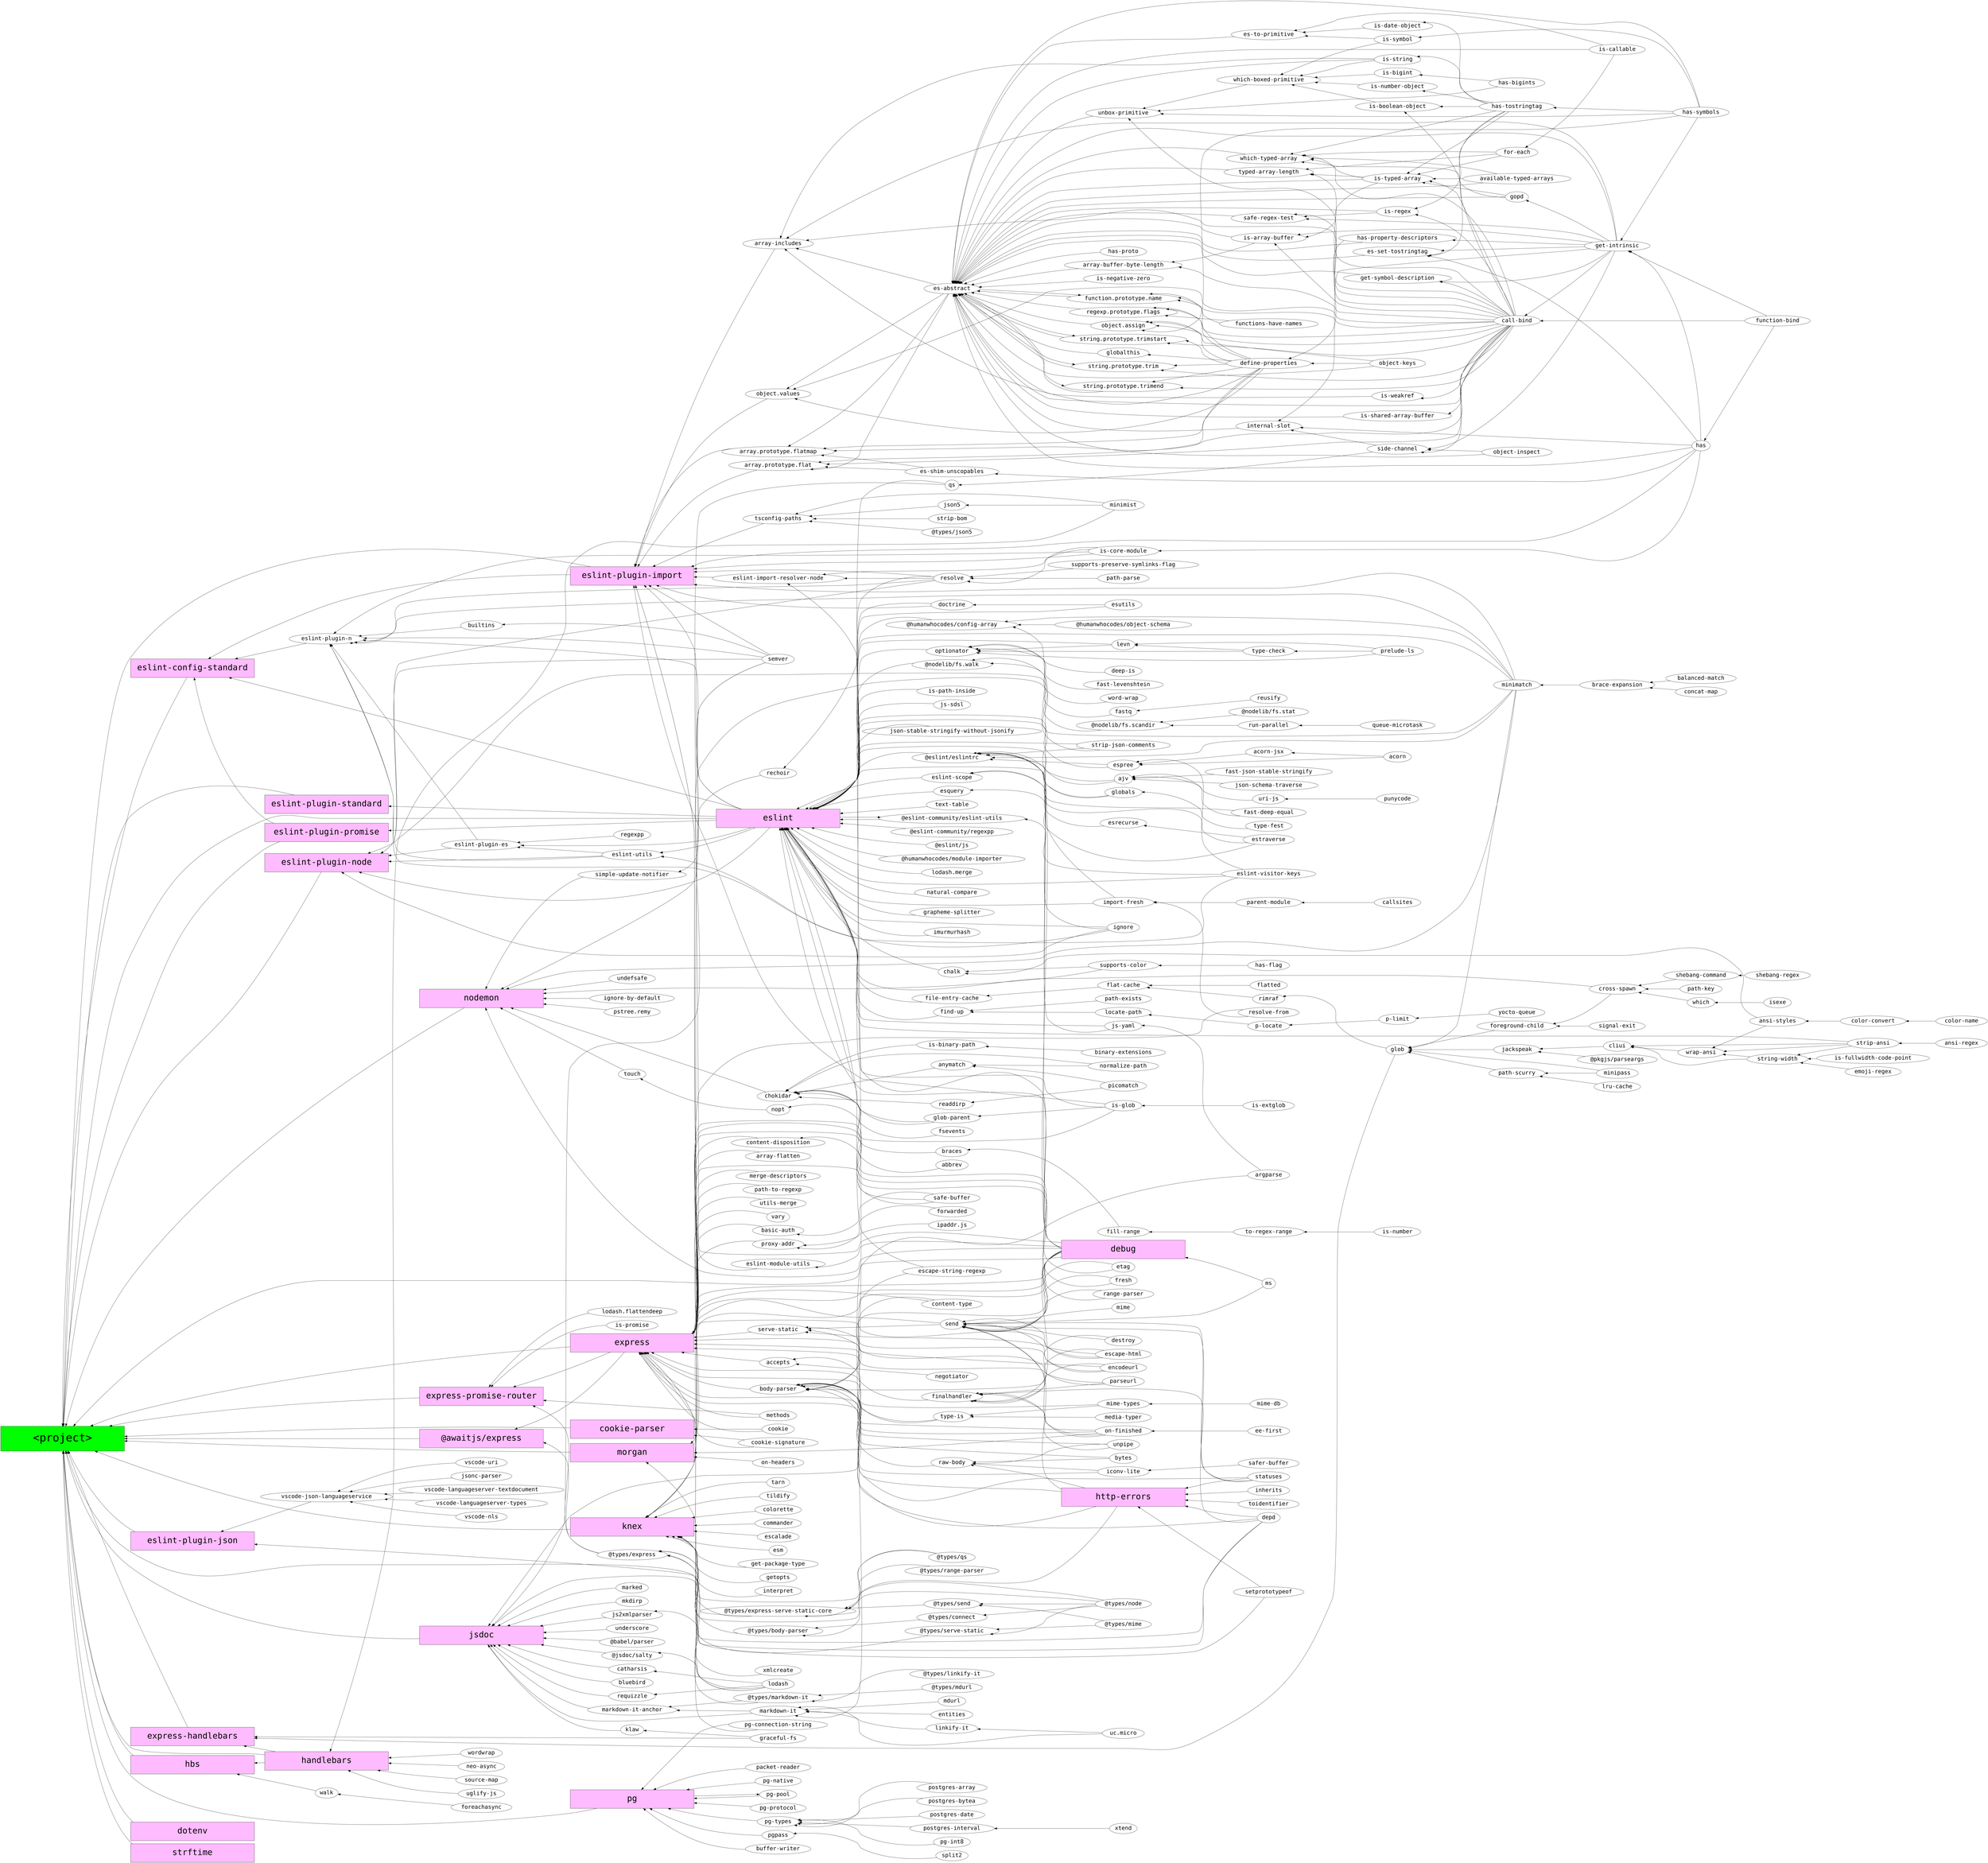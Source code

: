 digraph NPMPackage {
  node [fontsize=18, width=1.0, fontname="Courier", fontsize=32, shape=ellipse]
  edge [arrowsize=1.5]

  rankdir=LR
  layout="dot" // try "dot", "neato", "fdp", "circo", "twopi"

  edge [dir=back] // Reverse direction of edges
  // edge [dir=none] // Make graph undirected
  subgraph top_level_dependencies {
    node [style=filled, fillcolor=plum1, fontcolor=black, height=1.5, width=10.0, fontsize=48, shape=rectangle]
    "<project>" [fillcolor=green, height=2.0, width=10.0, fontsize=64]
    "<project>" -> {

      "@awaitjs/express",
      "cookie-parser",
      "debug",
      "dotenv",
      "eslint",
      "eslint-config-standard",
      "eslint-plugin-import",
      "eslint-plugin-json",
      "eslint-plugin-node",
      "eslint-plugin-promise",
      "eslint-plugin-standard",
      "express","express-handlebars",
      "express-promise-router",
      "handlebars",
      "hbs",
      "http-errors",
      "jsdoc",
      "knex",
      "morgan",
      "nodemon",
      "pg",
      "strftime"
    }
  }

  subgraph internal_dependencies {
    "@awaitjs/express" -> {"@types/express","express"}
    "@babel/parser" -> {}
    "@eslint-community/eslint-utils" -> {"eslint","eslint-visitor-keys"}
    "@eslint-community/regexpp" -> {}
    "@eslint/eslintrc" -> {"ajv","debug","espree","globals","ignore","import-fresh","js-yaml","minimatch","strip-json-comments"}
    "@eslint/js" -> {}
    "@humanwhocodes/config-array" -> {"@humanwhocodes/object-schema","debug","minimatch"}
    "@humanwhocodes/module-importer" -> {}
    "@humanwhocodes/object-schema" -> {}
    "@jsdoc/salty" -> {"lodash"}
    "@nodelib/fs.scandir" -> {"@nodelib/fs.stat","run-parallel"}
    "@nodelib/fs.stat" -> {}
    "@nodelib/fs.walk" -> {"@nodelib/fs.scandir","fastq"}
    "@pkgjs/parseargs" -> {}
    "@types/body-parser" -> {"@types/connect","@types/node"}
    "@types/connect" -> {"@types/node"}
    "@types/express" -> {"@types/body-parser","@types/express-serve-static-core","@types/qs","@types/serve-static"}
    "@types/express-serve-static-core" -> {"@types/node","@types/qs","@types/range-parser","@types/send"}
    "@types/json5" -> {}
    "@types/linkify-it" -> {}
    "@types/markdown-it" -> {"@types/linkify-it","@types/mdurl"}
    "@types/mdurl" -> {}
    "@types/mime" -> {}
    "@types/node" -> {}
    "@types/qs" -> {}
    "@types/range-parser" -> {}
    "@types/send" -> {"@types/mime","@types/node"}
    "@types/serve-static" -> {"@types/mime","@types/node"}
    "abbrev" -> {}
    "accepts" -> {"mime-types","negotiator"}
    "acorn" -> {}
    "acorn-jsx" -> {"acorn"}
    "ajv" -> {"fast-deep-equal","fast-json-stable-stringify","json-schema-traverse","uri-js"}
    "ansi-regex" -> {}
    "ansi-styles" -> {"color-convert"}
    "anymatch" -> {"normalize-path","picomatch"}
    "argparse" -> {}
    "array-buffer-byte-length" -> {"call-bind","is-array-buffer"}
    "array-flatten" -> {}
    "array-includes" -> {"call-bind","define-properties","es-abstract","get-intrinsic","is-string"}
    "array.prototype.flat" -> {"call-bind","define-properties","es-abstract","es-shim-unscopables"}
    "array.prototype.flatmap" -> {"call-bind","define-properties","es-abstract","es-shim-unscopables"}
    "available-typed-arrays" -> {}
    "balanced-match" -> {}
    "basic-auth" -> {"safe-buffer"}
    "binary-extensions" -> {}
    "bluebird" -> {}
    "body-parser" -> {"bytes","content-type","debug","depd","destroy","http-errors","iconv-lite","on-finished","qs","raw-body","type-is","unpipe"}
    "brace-expansion" -> {"balanced-match","concat-map"}
    "braces" -> {"fill-range"}
    "buffer-writer" -> {}
    "builtins" -> {"semver"}
    "bytes" -> {}
    "call-bind" -> {"function-bind","get-intrinsic"}
    "callsites" -> {}
    "catharsis" -> {"lodash"}
    "chalk" -> {"ansi-styles","supports-color"}
    "chokidar" -> {"anymatch","braces","fsevents","glob-parent","is-binary-path","is-glob","normalize-path","readdirp"}
    "cliui" -> {"string-width","strip-ansi","wrap-ansi"}
    "color-convert" -> {"color-name"}
    "color-name" -> {}
    "colorette" -> {}
    "commander" -> {}
    "concat-map" -> {}
    "content-disposition" -> {"safe-buffer"}
    "content-type" -> {}
    "cookie" -> {}
    "cookie-parser" -> {"cookie","cookie-signature"}
    "cookie-signature" -> {}
    "cross-spawn" -> {"path-key","shebang-command","which"}
    "debug" -> {"ms"}
    "deep-is" -> {}
    "define-properties" -> {"has-property-descriptors","object-keys"}
    "depd" -> {}
    "destroy" -> {}
    "doctrine" -> {"esutils"}
    "dotenv" -> {}
    "ee-first" -> {}
    "emoji-regex" -> {}
    "encodeurl" -> {}
    "entities" -> {}
    "es-abstract" -> {"array-buffer-byte-length","available-typed-arrays","call-bind","es-set-tostringtag","es-to-primitive","function.prototype.name","get-intrinsic","get-symbol-description","globalthis","gopd","has","has-property-descriptors","has-proto","has-symbols","internal-slot","is-array-buffer","is-callable","is-negative-zero","is-regex","is-shared-array-buffer","is-string","is-typed-array","is-weakref","object-inspect","object-keys","object.assign","regexp.prototype.flags","safe-regex-test","string.prototype.trim","string.prototype.trimend","string.prototype.trimstart","typed-array-length","unbox-primitive","which-typed-array"}
    "es-set-tostringtag" -> {"get-intrinsic","has","has-tostringtag"}
    "es-shim-unscopables" -> {"has"}
    "es-to-primitive" -> {"is-callable","is-date-object","is-symbol"}
    "escalade" -> {}
    "escape-html" -> {}
    "escape-string-regexp" -> {}
    "eslint" -> {"@eslint-community/eslint-utils","@eslint-community/regexpp","@eslint/eslintrc","@eslint/js","@humanwhocodes/config-array","@humanwhocodes/module-importer","@nodelib/fs.walk","ajv","chalk","cross-spawn","debug","doctrine","escape-string-regexp","eslint-scope","eslint-visitor-keys","espree","esquery","esutils","fast-deep-equal","file-entry-cache","find-up","glob-parent","globals","grapheme-splitter","ignore","import-fresh","imurmurhash","is-glob","is-path-inside","js-sdsl","js-yaml","json-stable-stringify-without-jsonify","levn","lodash.merge","minimatch","natural-compare","optionator","strip-ansi","strip-json-comments","text-table"}
    "eslint-config-standard" -> {"eslint","eslint-plugin-import","eslint-plugin-n","eslint-plugin-promise"}
    "eslint-import-resolver-node" -> {"debug","is-core-module","resolve"}
    "eslint-module-utils" -> {"debug"}
    "eslint-plugin-es" -> {"eslint","eslint-utils","regexpp"}
    "eslint-plugin-import" -> {"array-includes","array.prototype.flat","array.prototype.flatmap","debug","doctrine","eslint","eslint-import-resolver-node","eslint-module-utils","has","is-core-module","is-glob","minimatch","object.values","resolve","semver","tsconfig-paths"}
    "eslint-plugin-json" -> {"lodash","vscode-json-languageservice"}
    "eslint-plugin-n" -> {"builtins","eslint","eslint-plugin-es","eslint-utils","ignore","is-core-module","minimatch","resolve","semver"}
    "eslint-plugin-node" -> {"eslint","eslint-plugin-es","eslint-utils","ignore","minimatch","resolve","semver"}
    "eslint-plugin-promise" -> {"eslint"}
    "eslint-plugin-standard" -> {"eslint"}
    "eslint-scope" -> {"esrecurse","estraverse"}
    "eslint-utils" -> {"eslint","eslint-visitor-keys"}
    "eslint-visitor-keys" -> {}
    "esm" -> {}
    "espree" -> {"acorn","acorn-jsx","eslint-visitor-keys"}
    "esquery" -> {"estraverse"}
    "esrecurse" -> {"estraverse"}
    "estraverse" -> {}
    "esutils" -> {}
    "etag" -> {}
    "express" -> {"accepts","array-flatten","body-parser","content-disposition","content-type","cookie","cookie-signature","debug","depd","encodeurl","escape-html","etag","finalhandler","fresh","http-errors","merge-descriptors","methods","on-finished","parseurl","path-to-regexp","proxy-addr","qs","range-parser","safe-buffer","send","serve-static","setprototypeof","statuses","type-is","utils-merge","vary"}
    "express-handlebars" -> {"glob","graceful-fs","handlebars"}
    "express-promise-router" -> {"@types/express","express","is-promise","lodash.flattendeep","methods"}
    "fast-deep-equal" -> {}
    "fast-json-stable-stringify" -> {}
    "fast-levenshtein" -> {}
    "fastq" -> {"reusify"}
    "file-entry-cache" -> {"flat-cache"}
    "fill-range" -> {"to-regex-range"}
    "finalhandler" -> {"debug","encodeurl","escape-html","on-finished","parseurl","statuses","unpipe"}
    "find-up" -> {"locate-path","path-exists"}
    "flat-cache" -> {"flatted","rimraf"}
    "flatted" -> {}
    "for-each" -> {"is-callable"}
    "foreachasync" -> {}
    "foreground-child" -> {"cross-spawn","signal-exit"}
    "forwarded" -> {}
    "fresh" -> {}
    "fsevents" -> {}
    "function-bind" -> {}
    "function.prototype.name" -> {"call-bind","define-properties","es-abstract","functions-have-names"}
    "functions-have-names" -> {}
    "get-intrinsic" -> {"function-bind","has","has-symbols"}
    "get-package-type" -> {}
    "get-symbol-description" -> {"call-bind","get-intrinsic"}
    "getopts" -> {}
    "glob" -> {"foreground-child","jackspeak","minimatch","minipass","path-scurry"}
    "glob-parent" -> {"is-glob"}
    "globals" -> {"type-fest"}
    "globalthis" -> {"define-properties"}
    "gopd" -> {"get-intrinsic"}
    "graceful-fs" -> {}
    "grapheme-splitter" -> {}
    "handlebars" -> {"minimist","neo-async","source-map","uglify-js","wordwrap"}
    "has" -> {"function-bind"}
    "has-bigints" -> {}
    "has-flag" -> {}
    "has-property-descriptors" -> {"get-intrinsic"}
    "has-proto" -> {}
    "has-symbols" -> {}
    "has-tostringtag" -> {"has-symbols"}
    "hbs" -> {"handlebars","walk"}
    "http-errors" -> {"depd","inherits","setprototypeof","statuses","toidentifier"}
    "iconv-lite" -> {"safer-buffer"}
    "ignore" -> {}
    "ignore-by-default" -> {}
    "import-fresh" -> {"parent-module","resolve-from"}
    "imurmurhash" -> {}
    "inherits" -> {}
    "internal-slot" -> {"get-intrinsic","has","side-channel"}
    "interpret" -> {}
    "ipaddr.js" -> {}
    "is-array-buffer" -> {"call-bind","get-intrinsic","is-typed-array"}
    "is-bigint" -> {"has-bigints"}
    "is-binary-path" -> {"binary-extensions"}
    "is-boolean-object" -> {"call-bind","has-tostringtag"}
    "is-callable" -> {}
    "is-core-module" -> {"has"}
    "is-date-object" -> {"has-tostringtag"}
    "is-extglob" -> {}
    "is-fullwidth-code-point" -> {}
    "is-glob" -> {"is-extglob"}
    "is-negative-zero" -> {}
    "is-number" -> {}
    "is-number-object" -> {"has-tostringtag"}
    "is-path-inside" -> {}
    "is-promise" -> {}
    "is-regex" -> {"call-bind","has-tostringtag"}
    "is-shared-array-buffer" -> {"call-bind"}
    "is-string" -> {"has-tostringtag"}
    "is-symbol" -> {"has-symbols"}
    "is-typed-array" -> {"available-typed-arrays","call-bind","for-each","gopd","has-tostringtag"}
    "is-weakref" -> {"call-bind"}
    "isexe" -> {}
    "jackspeak" -> {"@pkgjs/parseargs","cliui"}
    "js-sdsl" -> {}
    "js-yaml" -> {"argparse"}
    "js2xmlparser" -> {"xmlcreate"}
    "jsdoc" -> {"@babel/parser","@jsdoc/salty","@types/markdown-it","bluebird","catharsis","escape-string-regexp","js2xmlparser","klaw","markdown-it","markdown-it-anchor","marked","mkdirp","requizzle","strip-json-comments","underscore"}
    "json-schema-traverse" -> {}
    "json-stable-stringify-without-jsonify" -> {}
    "json5" -> {"minimist"}
    "jsonc-parser" -> {}
    "klaw" -> {"graceful-fs"}
    "knex" -> {"colorette","commander","debug","escalade","esm","get-package-type","getopts","interpret","lodash","pg-connection-string","rechoir","resolve-from","tarn","tildify"}
    "levn" -> {"prelude-ls","type-check"}
    "linkify-it" -> {"uc.micro"}
    "locate-path" -> {"p-locate"}
    "lodash" -> {}
    "lodash.flattendeep" -> {}
    "lodash.merge" -> {}
    "lru-cache" -> {}
    "markdown-it" -> {"argparse","entities","linkify-it","mdurl","uc.micro"}
    "markdown-it-anchor" -> {"@types/markdown-it","markdown-it"}
    "marked" -> {}
    "mdurl" -> {}
    "media-typer" -> {}
    "merge-descriptors" -> {}
    "methods" -> {}
    "mime" -> {}
    "mime-db" -> {}
    "mime-types" -> {"mime-db"}
    "minimatch" -> {"brace-expansion"}
    "minimist" -> {}
    "minipass" -> {}
    "mkdirp" -> {}
    "morgan" -> {"basic-auth","debug","depd","on-finished","on-headers"}
    "ms" -> {}
    "natural-compare" -> {}
    "negotiator" -> {}
    "neo-async" -> {}
    "nodemon" -> {"chokidar","debug","ignore-by-default","minimatch","pstree.remy","semver","simple-update-notifier","supports-color","touch","undefsafe"}
    "nopt" -> {"abbrev"}
    "normalize-path" -> {}
    "object-inspect" -> {}
    "object-keys" -> {}
    "object.assign" -> {"call-bind","define-properties","has-symbols","object-keys"}
    "object.values" -> {"call-bind","define-properties","es-abstract"}
    "on-finished" -> {"ee-first"}
    "on-headers" -> {}
    "optionator" -> {"deep-is","fast-levenshtein","levn","prelude-ls","type-check","word-wrap"}
    "p-limit" -> {"yocto-queue"}
    "p-locate" -> {"p-limit"}
    "packet-reader" -> {}
    "parent-module" -> {"callsites"}
    "parseurl" -> {}
    "path-exists" -> {}
    "path-key" -> {}
    "path-parse" -> {}
    "path-scurry" -> {"lru-cache","minipass"}
    "path-to-regexp" -> {}
    "pg" -> {"buffer-writer","packet-reader","pg-connection-string","pg-native","pg-pool","pg-protocol","pg-types","pgpass"}
    "pg-connection-string" -> {}
    "pg-int8" -> {}
    "pg-pool" -> {"pg"}
    "pg-protocol" -> {}
    "pg-types" -> {"pg-int8","postgres-array","postgres-bytea","postgres-date","postgres-interval"}
    "pgpass" -> {"split2"}
    "picomatch" -> {}
    "postgres-array" -> {}
    "postgres-bytea" -> {}
    "postgres-date" -> {}
    "postgres-interval" -> {"xtend"}
    "prelude-ls" -> {}
    "proxy-addr" -> {"forwarded","ipaddr.js"}
    "pstree.remy" -> {}
    "punycode" -> {}
    "qs" -> {"side-channel"}
    "queue-microtask" -> {}
    "range-parser" -> {}
    "raw-body" -> {"bytes","http-errors","iconv-lite","unpipe"}
    "readdirp" -> {"picomatch"}
    "rechoir" -> {"resolve"}
    "regexp.prototype.flags" -> {"call-bind","define-properties","functions-have-names"}
    "regexpp" -> {}
    "requizzle" -> {"lodash"}
    "resolve" -> {"is-core-module","path-parse","supports-preserve-symlinks-flag"}
    "resolve-from" -> {}
    "reusify" -> {}
    "rimraf" -> {"glob"}
    "run-parallel" -> {"queue-microtask"}
    "safe-buffer" -> {}
    "safe-regex-test" -> {"call-bind","get-intrinsic","is-regex"}
    "safer-buffer" -> {}
    "semver" -> {}
    "send" -> {"debug","depd","destroy","encodeurl","escape-html","etag","fresh","http-errors","mime","ms","on-finished","range-parser","statuses"}
    "serve-static" -> {"encodeurl","escape-html","parseurl","send"}
    "setprototypeof" -> {}
    "shebang-command" -> {"shebang-regex"}
    "shebang-regex" -> {}
    "side-channel" -> {"call-bind","get-intrinsic","object-inspect"}
    "signal-exit" -> {}
    "simple-update-notifier" -> {"semver"}
    "source-map" -> {}
    "split2" -> {}
    "statuses" -> {}
    "strftime" -> {}
    "string-width" -> {"emoji-regex","is-fullwidth-code-point","strip-ansi"}
    "string.prototype.trim" -> {"call-bind","define-properties","es-abstract"}
    "string.prototype.trimend" -> {"call-bind","define-properties","es-abstract"}
    "string.prototype.trimstart" -> {"call-bind","define-properties","es-abstract"}
    "strip-ansi" -> {"ansi-regex"}
    "strip-bom" -> {}
    "strip-json-comments" -> {}
    "supports-color" -> {"has-flag"}
    "supports-preserve-symlinks-flag" -> {}
    "tarn" -> {}
    "text-table" -> {}
    "tildify" -> {}
    "to-regex-range" -> {"is-number"}
    "toidentifier" -> {}
    "touch" -> {"nopt"}
    "tsconfig-paths" -> {"@types/json5","json5","minimist","strip-bom"}
    "type-check" -> {"prelude-ls"}
    "type-fest" -> {}
    "type-is" -> {"media-typer","mime-types"}
    "typed-array-length" -> {"call-bind","for-each","is-typed-array"}
    "uc.micro" -> {}
    "uglify-js" -> {}
    "unbox-primitive" -> {"call-bind","has-bigints","has-symbols","which-boxed-primitive"}
    "undefsafe" -> {}
    "underscore" -> {}
    "unpipe" -> {}
    "uri-js" -> {"punycode"}
    "utils-merge" -> {}
    "vary" -> {}
    "vscode-json-languageservice" -> {"jsonc-parser","vscode-languageserver-textdocument","vscode-languageserver-types","vscode-nls","vscode-uri"}
    "vscode-languageserver-textdocument" -> {}
    "vscode-languageserver-types" -> {}
    "vscode-nls" -> {}
    "vscode-uri" -> {}
    "walk" -> {"foreachasync"}
    "which" -> {"isexe"}
    "which-boxed-primitive" -> {"is-bigint","is-boolean-object","is-number-object","is-string","is-symbol"}
    "which-typed-array" -> {"available-typed-arrays","call-bind","for-each","gopd","has-tostringtag","is-typed-array"}
    "word-wrap" -> {}
    "wordwrap" -> {}
    "wrap-ansi" -> {"ansi-styles","string-width","strip-ansi"}
    "xmlcreate" -> {}
    "xtend" -> {}
    "yocto-queue" -> {}
  }
}

